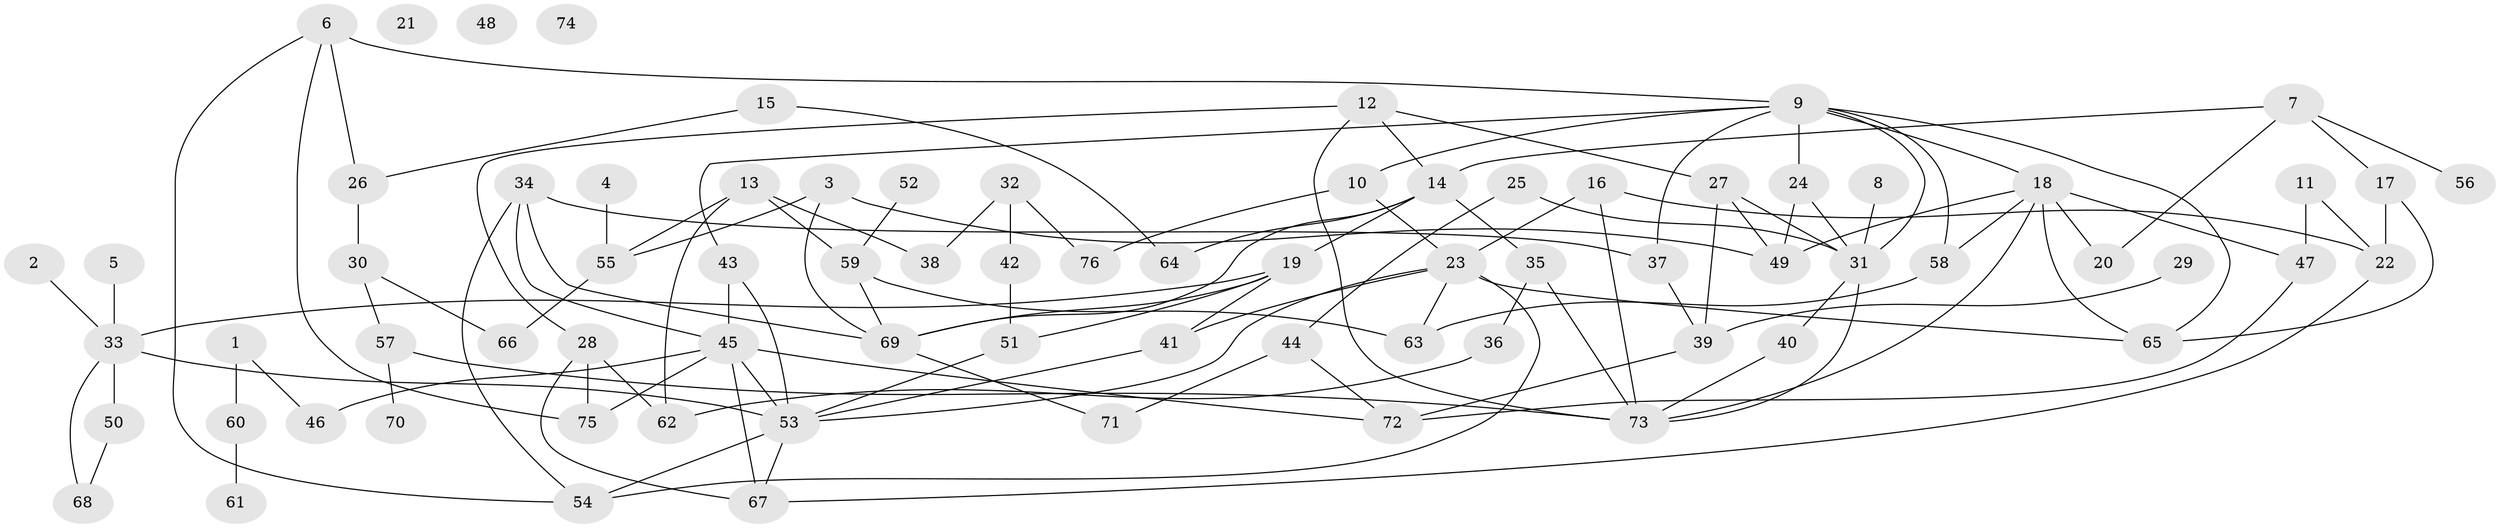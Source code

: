 // coarse degree distribution, {2: 0.12, 1: 0.12, 7: 0.06, 3: 0.38, 5: 0.04, 9: 0.04, 6: 0.08, 4: 0.04, 8: 0.04, 0: 0.06, 10: 0.02}
// Generated by graph-tools (version 1.1) at 2025/41/03/06/25 10:41:21]
// undirected, 76 vertices, 121 edges
graph export_dot {
graph [start="1"]
  node [color=gray90,style=filled];
  1;
  2;
  3;
  4;
  5;
  6;
  7;
  8;
  9;
  10;
  11;
  12;
  13;
  14;
  15;
  16;
  17;
  18;
  19;
  20;
  21;
  22;
  23;
  24;
  25;
  26;
  27;
  28;
  29;
  30;
  31;
  32;
  33;
  34;
  35;
  36;
  37;
  38;
  39;
  40;
  41;
  42;
  43;
  44;
  45;
  46;
  47;
  48;
  49;
  50;
  51;
  52;
  53;
  54;
  55;
  56;
  57;
  58;
  59;
  60;
  61;
  62;
  63;
  64;
  65;
  66;
  67;
  68;
  69;
  70;
  71;
  72;
  73;
  74;
  75;
  76;
  1 -- 46;
  1 -- 60;
  2 -- 33;
  3 -- 49;
  3 -- 55;
  3 -- 69;
  4 -- 55;
  5 -- 33;
  6 -- 9;
  6 -- 26;
  6 -- 54;
  6 -- 75;
  7 -- 14;
  7 -- 17;
  7 -- 20;
  7 -- 56;
  8 -- 31;
  9 -- 10;
  9 -- 18;
  9 -- 24;
  9 -- 31;
  9 -- 37;
  9 -- 43;
  9 -- 58;
  9 -- 65;
  10 -- 23;
  10 -- 76;
  11 -- 22;
  11 -- 47;
  12 -- 14;
  12 -- 27;
  12 -- 28;
  12 -- 73;
  13 -- 38;
  13 -- 55;
  13 -- 59;
  13 -- 62;
  14 -- 19;
  14 -- 35;
  14 -- 64;
  14 -- 69;
  15 -- 26;
  15 -- 64;
  16 -- 22;
  16 -- 23;
  16 -- 73;
  17 -- 22;
  17 -- 65;
  18 -- 20;
  18 -- 47;
  18 -- 49;
  18 -- 58;
  18 -- 65;
  18 -- 73;
  19 -- 33;
  19 -- 41;
  19 -- 51;
  19 -- 69;
  22 -- 67;
  23 -- 41;
  23 -- 53;
  23 -- 54;
  23 -- 63;
  23 -- 65;
  24 -- 31;
  24 -- 49;
  25 -- 31;
  25 -- 44;
  26 -- 30;
  27 -- 31;
  27 -- 39;
  27 -- 49;
  28 -- 62;
  28 -- 67;
  28 -- 75;
  29 -- 39;
  30 -- 57;
  30 -- 66;
  31 -- 40;
  31 -- 73;
  32 -- 38;
  32 -- 42;
  32 -- 76;
  33 -- 50;
  33 -- 53;
  33 -- 68;
  34 -- 37;
  34 -- 45;
  34 -- 54;
  34 -- 69;
  35 -- 36;
  35 -- 73;
  36 -- 62;
  37 -- 39;
  39 -- 72;
  40 -- 73;
  41 -- 53;
  42 -- 51;
  43 -- 45;
  43 -- 53;
  44 -- 71;
  44 -- 72;
  45 -- 46;
  45 -- 53;
  45 -- 67;
  45 -- 72;
  45 -- 75;
  47 -- 72;
  50 -- 68;
  51 -- 53;
  52 -- 59;
  53 -- 54;
  53 -- 67;
  55 -- 66;
  57 -- 70;
  57 -- 73;
  58 -- 63;
  59 -- 63;
  59 -- 69;
  60 -- 61;
  69 -- 71;
}
